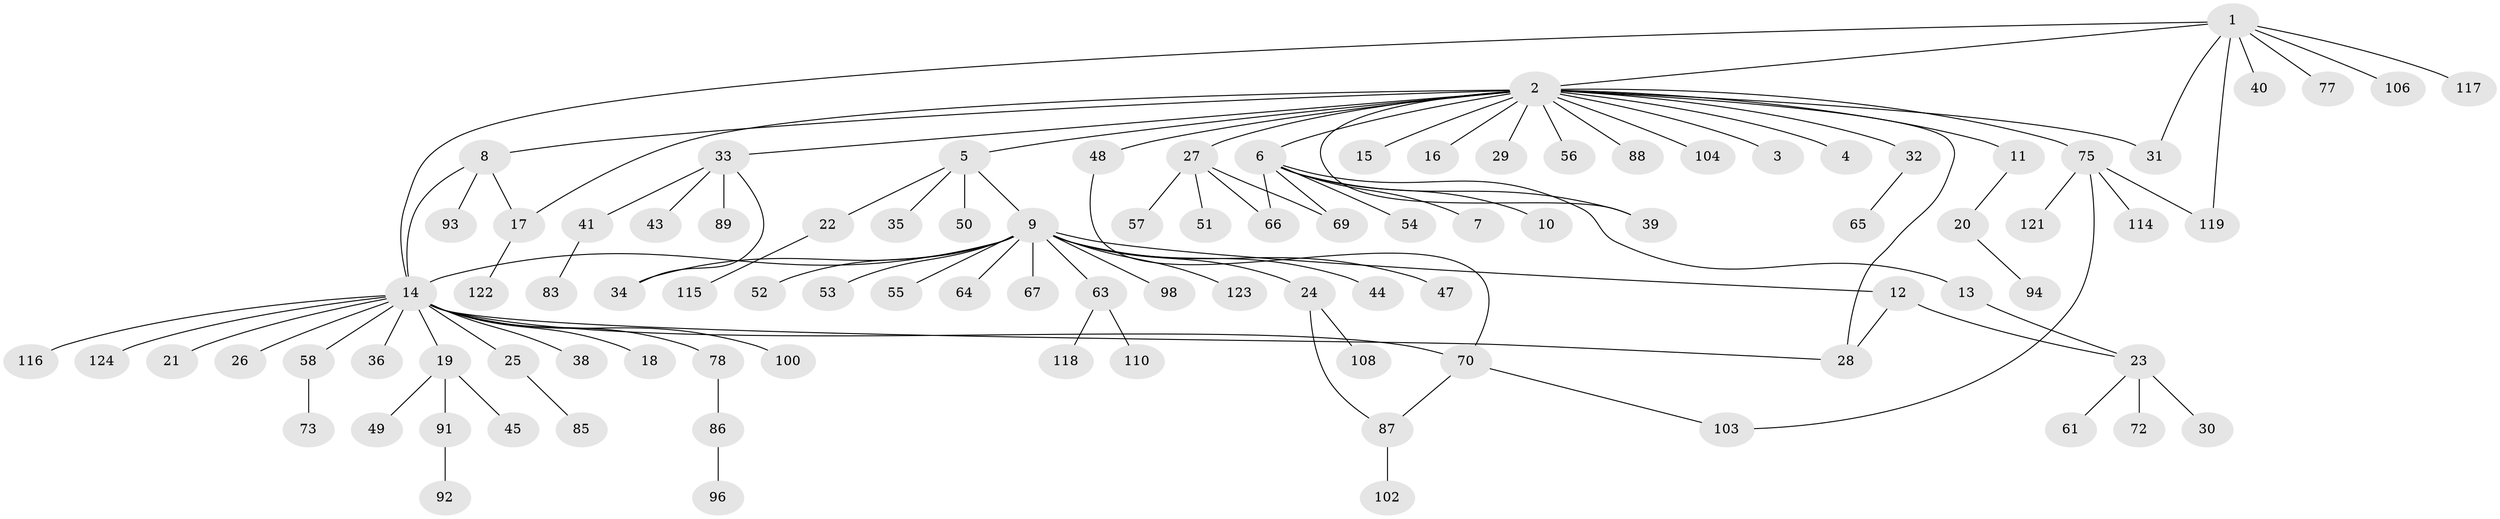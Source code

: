 // Generated by graph-tools (version 1.1) at 2025/51/02/27/25 19:51:55]
// undirected, 97 vertices, 111 edges
graph export_dot {
graph [start="1"]
  node [color=gray90,style=filled];
  1 [super="+37"];
  2 [super="+62"];
  3 [super="+46"];
  4;
  5 [super="+81"];
  6 [super="+105"];
  7;
  8 [super="+68"];
  9 [super="+42"];
  10 [super="+107"];
  11;
  12;
  13;
  14 [super="+74"];
  15;
  16;
  17;
  18;
  19 [super="+99"];
  20 [super="+84"];
  21;
  22;
  23 [super="+59"];
  24 [super="+76"];
  25;
  26;
  27;
  28;
  29;
  30 [super="+101"];
  31 [super="+120"];
  32;
  33 [super="+71"];
  34;
  35;
  36;
  38;
  39;
  40;
  41 [super="+80"];
  43;
  44;
  45;
  47;
  48;
  49;
  50;
  51;
  52;
  53;
  54;
  55 [super="+60"];
  56;
  57;
  58;
  61;
  63 [super="+97"];
  64;
  65;
  66;
  67 [super="+113"];
  69 [super="+82"];
  70 [super="+79"];
  72;
  73 [super="+109"];
  75 [super="+95"];
  77;
  78;
  83;
  85 [super="+90"];
  86 [super="+125"];
  87 [super="+111"];
  88;
  89;
  91 [super="+112"];
  92;
  93;
  94;
  96;
  98;
  100;
  102 [super="+126"];
  103;
  104;
  106;
  108;
  110;
  114;
  115;
  116;
  117;
  118;
  119;
  121;
  122;
  123;
  124;
  1 -- 2;
  1 -- 14;
  1 -- 31;
  1 -- 40;
  1 -- 77;
  1 -- 106;
  1 -- 117;
  1 -- 119;
  2 -- 3;
  2 -- 4;
  2 -- 5;
  2 -- 6;
  2 -- 8;
  2 -- 11;
  2 -- 15;
  2 -- 16;
  2 -- 17;
  2 -- 27;
  2 -- 28;
  2 -- 29;
  2 -- 32;
  2 -- 33;
  2 -- 48;
  2 -- 56;
  2 -- 75;
  2 -- 88;
  2 -- 104;
  2 -- 39;
  2 -- 31;
  5 -- 9;
  5 -- 22;
  5 -- 35;
  5 -- 50;
  6 -- 7;
  6 -- 10;
  6 -- 13;
  6 -- 39;
  6 -- 54;
  6 -- 66;
  6 -- 69;
  8 -- 17;
  8 -- 93;
  8 -- 14;
  9 -- 12;
  9 -- 14;
  9 -- 24;
  9 -- 34;
  9 -- 44;
  9 -- 47;
  9 -- 52;
  9 -- 53;
  9 -- 55;
  9 -- 63;
  9 -- 67;
  9 -- 98;
  9 -- 64;
  9 -- 123;
  11 -- 20;
  12 -- 23;
  12 -- 28;
  13 -- 23;
  14 -- 18;
  14 -- 19;
  14 -- 21;
  14 -- 25;
  14 -- 26;
  14 -- 28;
  14 -- 36;
  14 -- 38;
  14 -- 58;
  14 -- 70;
  14 -- 78;
  14 -- 100;
  14 -- 116;
  14 -- 124;
  17 -- 122;
  19 -- 45;
  19 -- 49;
  19 -- 91;
  20 -- 94;
  22 -- 115;
  23 -- 30;
  23 -- 61;
  23 -- 72;
  24 -- 108;
  24 -- 87;
  25 -- 85;
  27 -- 51;
  27 -- 57;
  27 -- 66;
  27 -- 69;
  32 -- 65;
  33 -- 34;
  33 -- 41;
  33 -- 43;
  33 -- 89;
  41 -- 83;
  48 -- 70;
  58 -- 73;
  63 -- 110;
  63 -- 118;
  70 -- 103;
  70 -- 87;
  75 -- 103;
  75 -- 114;
  75 -- 119;
  75 -- 121;
  78 -- 86;
  86 -- 96;
  87 -- 102;
  91 -- 92;
}
